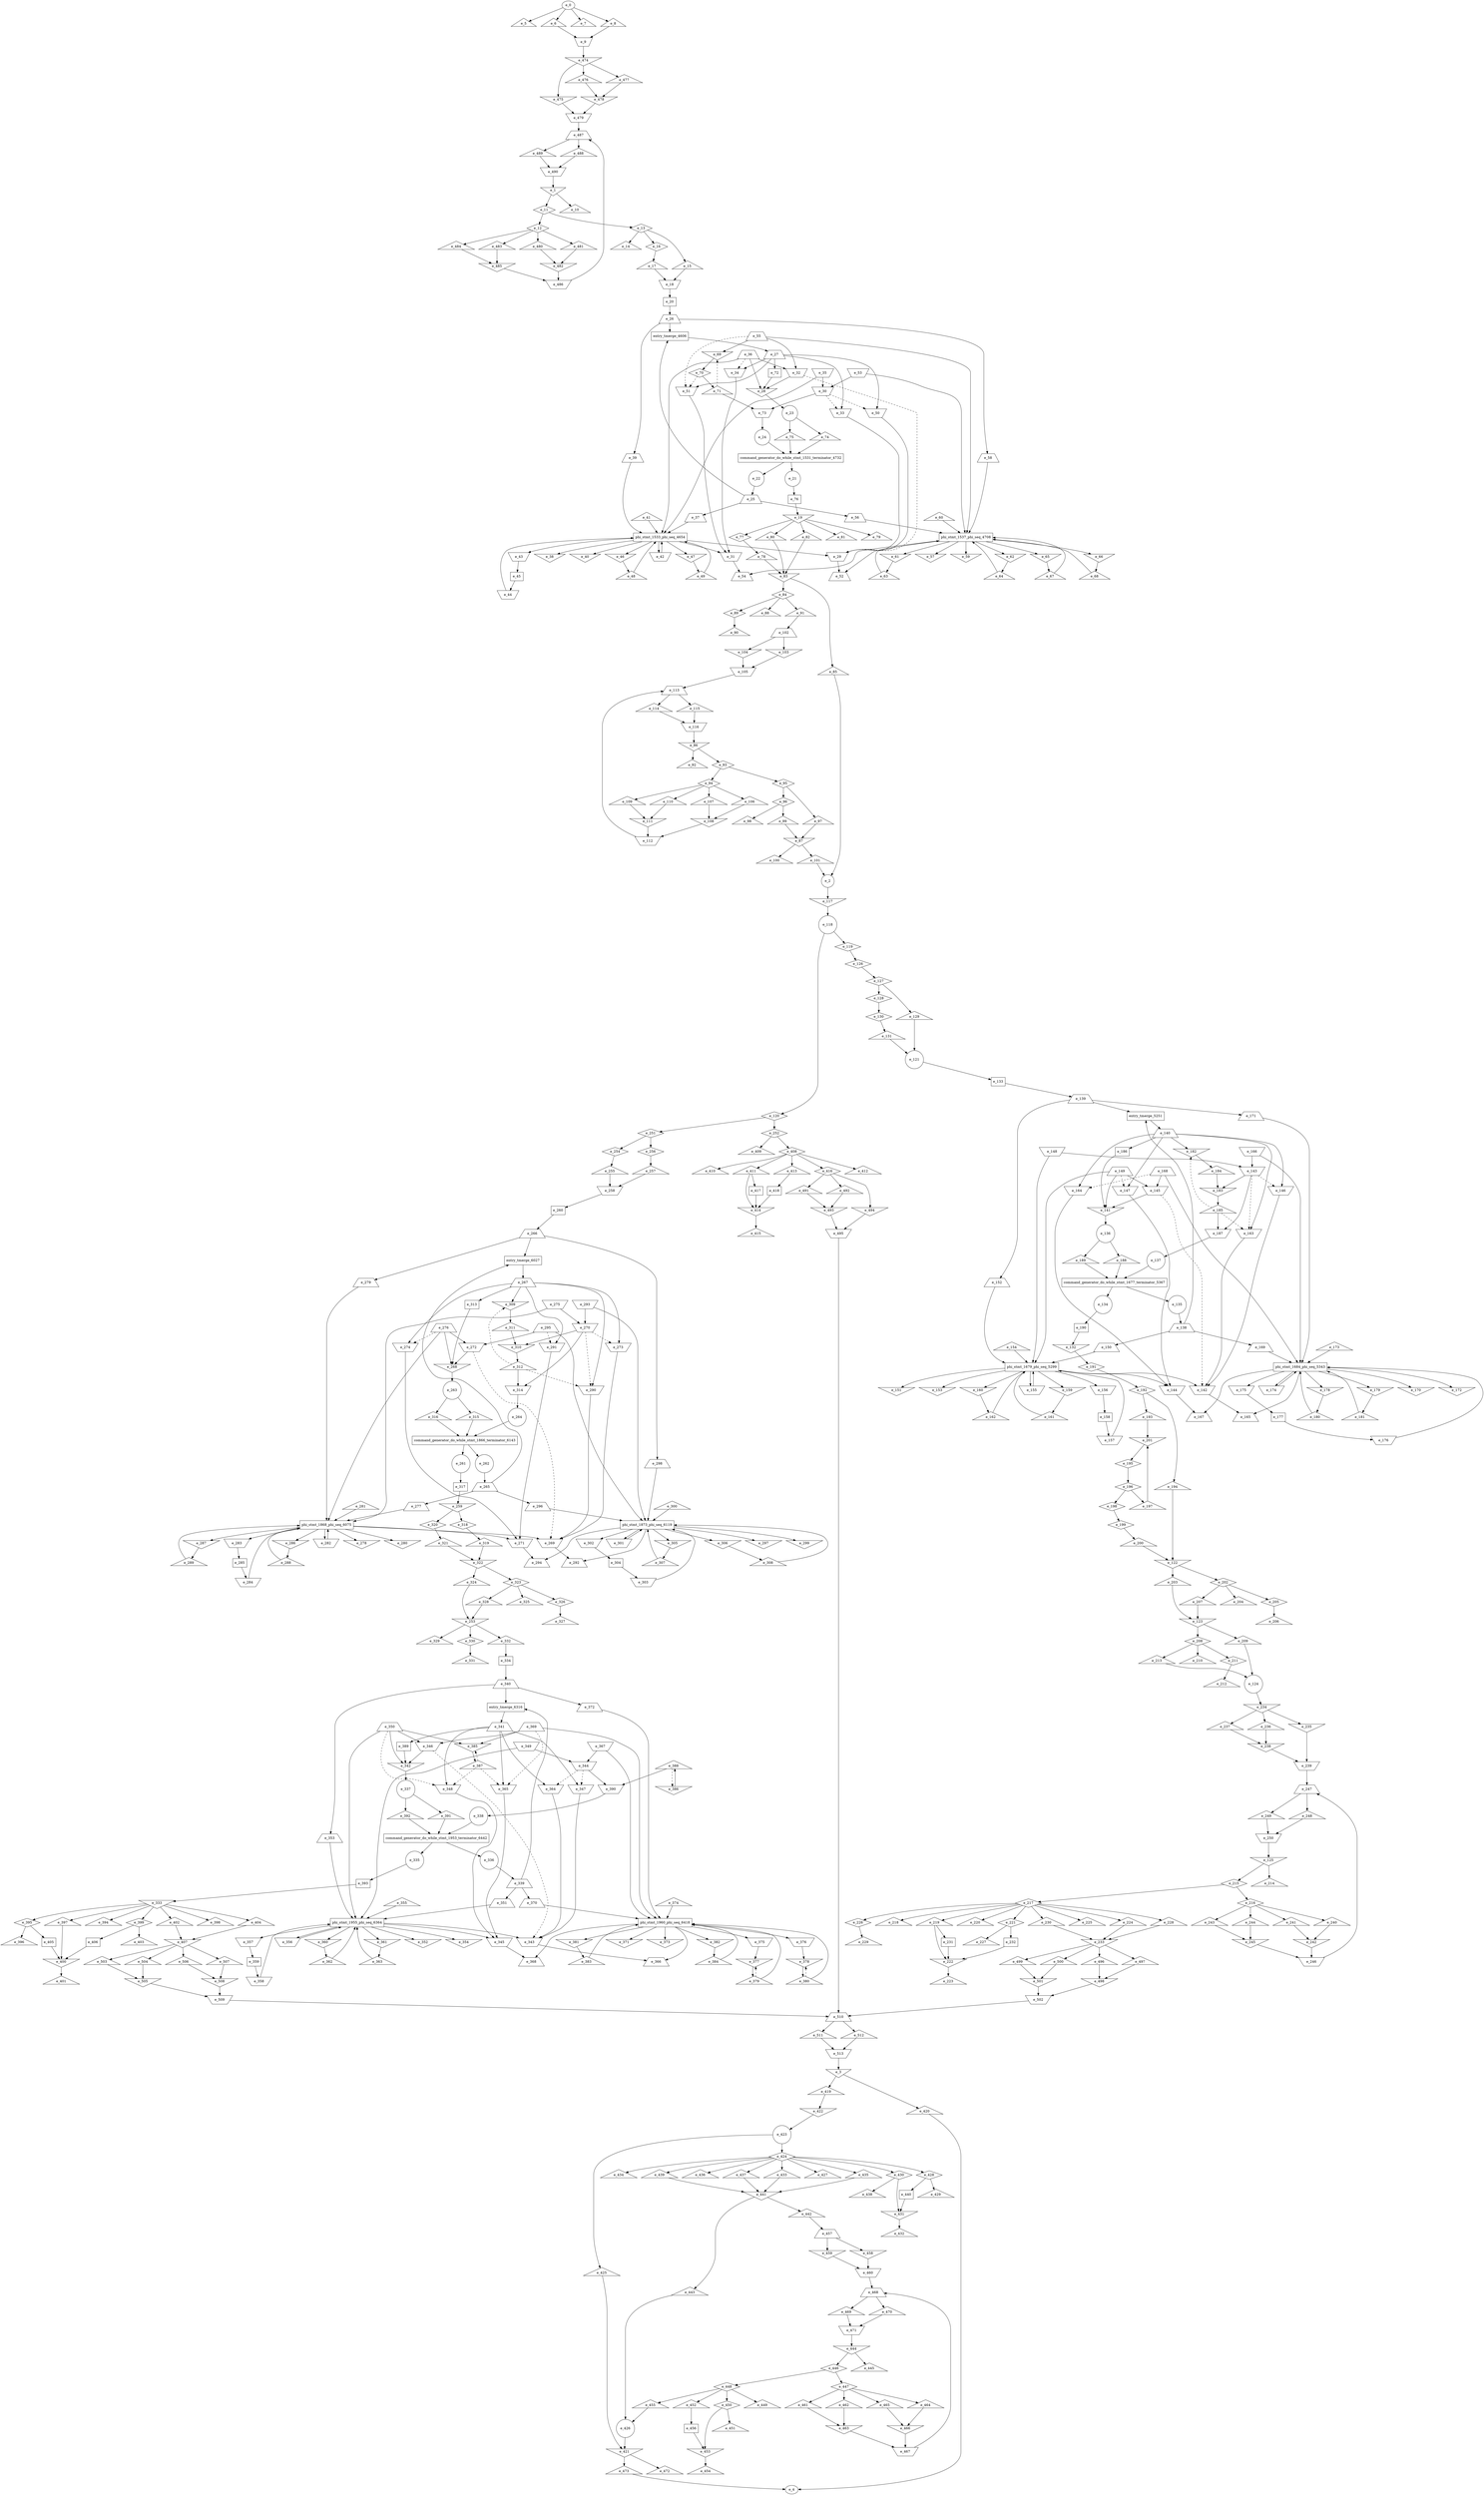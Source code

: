 digraph control_path {
  e_0: entry_node : n ;
  e_1 [shape = invtriangle];
  e_2 [shape = circle];
  e_3 [shape = invtriangle];
  e_4: exit_node : s ;
  e_5 [shape = triangle];
  e_6 [shape = triangle];
  e_7 [shape = triangle];
  e_8 [shape = triangle];
  e_9 [shape = invtrapezium];
  e_10 [shape = triangle];
  e_11 [shape = diamond];
  e_12 [shape = diamond];
  e_13 [shape = diamond];
  e_14 [shape = triangle];
  e_15 [shape = triangle];
  e_16 [shape = diamond];
  e_17 [shape = triangle];
  e_18 [shape = invtrapezium];
  e_19 [shape = invtriangle];
  e_20 [shape = dot];
  e_21 [shape = circle];
  e_22 [shape = circle];
  e_23 [shape = circle];
  e_24 [shape = circle];
  e_25 [shape = trapezium];
  e_26 [shape = trapezium];
  e_27 [shape = trapezium];
  e_28 [shape = invtriangle];
  e_29 [shape = invtrapezium];
  e_30 [shape = invtrapezium];
  e_31 [shape = invtrapezium];
  e_32 [shape = invtrapezium];
  e_33 [shape = invtrapezium];
  e_34 [shape = invtrapezium];
  e_35 [shape = invtrapezium];
  e_36 [shape = trapezium];
  e_37 [shape = trapezium];
  e_38 [shape = invtriangle];
  e_39 [shape = trapezium];
  e_40 [shape = invtriangle];
  e_41 [shape = triangle];
  e_42 [shape = invtrapezium];
  e_43 [shape = invtrapezium];
  e_44 [shape = invtrapezium];
  e_45 [shape = dot];
  e_46 [shape = invtriangle];
  e_47 [shape = invtriangle];
  e_48 [shape = triangle];
  e_49 [shape = triangle];
  e_50 [shape = invtrapezium];
  e_51 [shape = invtrapezium];
  e_52 [shape = trapezium];
  e_53 [shape = invtrapezium];
  e_54 [shape = trapezium];
  e_55 [shape = trapezium];
  e_56 [shape = trapezium];
  e_57 [shape = invtriangle];
  e_58 [shape = trapezium];
  e_59 [shape = invtriangle];
  e_60 [shape = triangle];
  e_61 [shape = invtriangle];
  e_62 [shape = invtriangle];
  e_63 [shape = triangle];
  e_64 [shape = triangle];
  e_65 [shape = invtriangle];
  e_66 [shape = invtriangle];
  e_67 [shape = triangle];
  e_68 [shape = triangle];
  e_69 [shape = invtriangle];
  e_70 [shape = diamond];
  e_71 [shape = triangle];
  e_72 [shape = dot];
  e_73 [shape = invtrapezium];
  e_74 [shape = triangle];
  e_75 [shape = triangle];
  e_76 [shape = dot];
  e_77 [shape = diamond];
  e_78 [shape = triangle];
  e_79 [shape = triangle];
  e_80 [shape = triangle];
  e_81 [shape = triangle];
  e_82 [shape = triangle];
  e_83 [shape = invtriangle];
  e_84 [shape = diamond];
  e_85 [shape = triangle];
  e_86 [shape = invtriangle];
  e_87 [shape = invtriangle];
  e_88 [shape = triangle];
  e_89 [shape = diamond];
  e_90 [shape = triangle];
  e_91 [shape = triangle];
  e_92 [shape = triangle];
  e_93 [shape = diamond];
  e_94 [shape = diamond];
  e_95 [shape = diamond];
  e_96 [shape = diamond];
  e_97 [shape = triangle];
  e_98 [shape = triangle];
  e_99 [shape = triangle];
  e_100 [shape = triangle];
  e_101 [shape = triangle];
  e_102 [shape = trapezium];
  e_103 [shape = invtriangle];
  e_104 [shape = invtriangle];
  e_105 [shape = invtrapezium];
  e_106 [shape = triangle];
  e_107 [shape = triangle];
  e_108 [shape = invtriangle];
  e_109 [shape = triangle];
  e_110 [shape = triangle];
  e_111 [shape = invtriangle];
  e_112 [shape = invtrapezium];
  e_113 [shape = trapezium];
  e_114 [shape = triangle];
  e_115 [shape = triangle];
  e_116 [shape = invtrapezium];
  e_117 [shape = invtriangle];
  e_118 [shape = circle];
  e_119 [shape = diamond];
  e_120 [shape = diamond];
  e_121 [shape = circle];
  e_122 [shape = invtriangle];
  e_123 [shape = invtriangle];
  e_124 [shape = circle];
  e_125 [shape = invtriangle];
  e_126 [shape = diamond];
  e_127 [shape = diamond];
  e_128 [shape = diamond];
  e_129 [shape = triangle];
  e_130 [shape = diamond];
  e_131 [shape = triangle];
  e_132 [shape = invtriangle];
  e_133 [shape = dot];
  e_134 [shape = circle];
  e_135 [shape = circle];
  e_136 [shape = circle];
  e_137 [shape = circle];
  e_138 [shape = trapezium];
  e_139 [shape = trapezium];
  e_140 [shape = trapezium];
  e_141 [shape = invtriangle];
  e_142 [shape = invtrapezium];
  e_143 [shape = invtrapezium];
  e_144 [shape = invtrapezium];
  e_145 [shape = invtrapezium];
  e_146 [shape = invtrapezium];
  e_147 [shape = invtrapezium];
  e_148 [shape = invtrapezium];
  e_149 [shape = trapezium];
  e_150 [shape = trapezium];
  e_151 [shape = invtriangle];
  e_152 [shape = trapezium];
  e_153 [shape = invtriangle];
  e_154 [shape = triangle];
  e_155 [shape = invtrapezium];
  e_156 [shape = invtrapezium];
  e_157 [shape = invtrapezium];
  e_158 [shape = dot];
  e_159 [shape = invtriangle];
  e_160 [shape = invtriangle];
  e_161 [shape = triangle];
  e_162 [shape = triangle];
  e_163 [shape = invtrapezium];
  e_164 [shape = invtrapezium];
  e_165 [shape = trapezium];
  e_166 [shape = invtrapezium];
  e_167 [shape = trapezium];
  e_168 [shape = trapezium];
  e_169 [shape = trapezium];
  e_170 [shape = invtriangle];
  e_171 [shape = trapezium];
  e_172 [shape = invtriangle];
  e_173 [shape = triangle];
  e_174 [shape = invtrapezium];
  e_175 [shape = invtrapezium];
  e_176 [shape = invtrapezium];
  e_177 [shape = dot];
  e_178 [shape = invtriangle];
  e_179 [shape = invtriangle];
  e_180 [shape = triangle];
  e_181 [shape = triangle];
  e_182 [shape = invtriangle];
  e_183 [shape = invtriangle];
  e_184 [shape = triangle];
  e_185 [shape = triangle];
  e_186 [shape = dot];
  e_187 [shape = invtrapezium];
  e_188 [shape = triangle];
  e_189 [shape = triangle];
  e_190 [shape = dot];
  e_191 [shape = diamond];
  e_192 [shape = diamond];
  e_193 [shape = triangle];
  e_194 [shape = triangle];
  e_195 [shape = diamond];
  e_196 [shape = diamond];
  e_197 [shape = triangle];
  e_198 [shape = diamond];
  e_199 [shape = diamond];
  e_200 [shape = triangle];
  e_201 [shape = invtriangle];
  e_202 [shape = diamond];
  e_203 [shape = triangle];
  e_204 [shape = triangle];
  e_205 [shape = diamond];
  e_206 [shape = triangle];
  e_207 [shape = triangle];
  e_208 [shape = diamond];
  e_209 [shape = triangle];
  e_210 [shape = triangle];
  e_211 [shape = diamond];
  e_212 [shape = triangle];
  e_213 [shape = triangle];
  e_214 [shape = triangle];
  e_215 [shape = diamond];
  e_216 [shape = diamond];
  e_217 [shape = diamond];
  e_218 [shape = triangle];
  e_219 [shape = triangle];
  e_220 [shape = triangle];
  e_221 [shape = diamond];
  e_222 [shape = invtriangle];
  e_223 [shape = triangle];
  e_224 [shape = triangle];
  e_225 [shape = triangle];
  e_226 [shape = diamond];
  e_227 [shape = triangle];
  e_228 [shape = triangle];
  e_229 [shape = triangle];
  e_230 [shape = triangle];
  e_231 [shape = dot];
  e_232 [shape = dot];
  e_233 [shape = invtriangle];
  e_234 [shape = invtriangle];
  e_235 [shape = invtriangle];
  e_236 [shape = triangle];
  e_237 [shape = triangle];
  e_238 [shape = invtriangle];
  e_239 [shape = invtrapezium];
  e_240 [shape = triangle];
  e_241 [shape = triangle];
  e_242 [shape = invtriangle];
  e_243 [shape = triangle];
  e_244 [shape = triangle];
  e_245 [shape = invtriangle];
  e_246 [shape = invtrapezium];
  e_247 [shape = trapezium];
  e_248 [shape = triangle];
  e_249 [shape = triangle];
  e_250 [shape = invtrapezium];
  e_251 [shape = diamond];
  e_252 [shape = diamond];
  e_253 [shape = invtriangle];
  e_254 [shape = diamond];
  e_255 [shape = triangle];
  e_256 [shape = diamond];
  e_257 [shape = triangle];
  e_258 [shape = invtrapezium];
  e_259 [shape = invtriangle];
  e_260 [shape = dot];
  e_261 [shape = circle];
  e_262 [shape = circle];
  e_263 [shape = circle];
  e_264 [shape = circle];
  e_265 [shape = trapezium];
  e_266 [shape = trapezium];
  e_267 [shape = trapezium];
  e_268 [shape = invtriangle];
  e_269 [shape = invtrapezium];
  e_270 [shape = invtrapezium];
  e_271 [shape = invtrapezium];
  e_272 [shape = invtrapezium];
  e_273 [shape = invtrapezium];
  e_274 [shape = invtrapezium];
  e_275 [shape = invtrapezium];
  e_276 [shape = trapezium];
  e_277 [shape = trapezium];
  e_278 [shape = invtriangle];
  e_279 [shape = trapezium];
  e_280 [shape = invtriangle];
  e_281 [shape = triangle];
  e_282 [shape = invtrapezium];
  e_283 [shape = invtrapezium];
  e_284 [shape = invtrapezium];
  e_285 [shape = dot];
  e_286 [shape = invtriangle];
  e_287 [shape = invtriangle];
  e_288 [shape = triangle];
  e_289 [shape = triangle];
  e_290 [shape = invtrapezium];
  e_291 [shape = invtrapezium];
  e_292 [shape = trapezium];
  e_293 [shape = invtrapezium];
  e_294 [shape = trapezium];
  e_295 [shape = trapezium];
  e_296 [shape = trapezium];
  e_297 [shape = invtriangle];
  e_298 [shape = trapezium];
  e_299 [shape = invtriangle];
  e_300 [shape = triangle];
  e_301 [shape = invtrapezium];
  e_302 [shape = invtrapezium];
  e_303 [shape = invtrapezium];
  e_304 [shape = dot];
  e_305 [shape = invtriangle];
  e_306 [shape = invtriangle];
  e_307 [shape = triangle];
  e_308 [shape = triangle];
  e_309 [shape = invtriangle];
  e_310 [shape = invtriangle];
  e_311 [shape = triangle];
  e_312 [shape = triangle];
  e_313 [shape = dot];
  e_314 [shape = invtrapezium];
  e_315 [shape = triangle];
  e_316 [shape = triangle];
  e_317 [shape = dot];
  e_318 [shape = diamond];
  e_319 [shape = triangle];
  e_320 [shape = diamond];
  e_321 [shape = triangle];
  e_322 [shape = invtriangle];
  e_323 [shape = diamond];
  e_324 [shape = triangle];
  e_325 [shape = triangle];
  e_326 [shape = diamond];
  e_327 [shape = triangle];
  e_328 [shape = triangle];
  e_329 [shape = triangle];
  e_330 [shape = diamond];
  e_331 [shape = triangle];
  e_332 [shape = triangle];
  e_333 [shape = invtriangle];
  e_334 [shape = dot];
  e_335 [shape = circle];
  e_336 [shape = circle];
  e_337 [shape = circle];
  e_338 [shape = circle];
  e_339 [shape = trapezium];
  e_340 [shape = trapezium];
  e_341 [shape = trapezium];
  e_342 [shape = invtriangle];
  e_343 [shape = invtrapezium];
  e_344 [shape = invtrapezium];
  e_345 [shape = invtrapezium];
  e_346 [shape = invtrapezium];
  e_347 [shape = invtrapezium];
  e_348 [shape = invtrapezium];
  e_349 [shape = invtrapezium];
  e_350 [shape = trapezium];
  e_351 [shape = trapezium];
  e_352 [shape = invtriangle];
  e_353 [shape = trapezium];
  e_354 [shape = invtriangle];
  e_355 [shape = triangle];
  e_356 [shape = invtrapezium];
  e_357 [shape = invtrapezium];
  e_358 [shape = invtrapezium];
  e_359 [shape = dot];
  e_360 [shape = invtriangle];
  e_361 [shape = invtriangle];
  e_362 [shape = triangle];
  e_363 [shape = triangle];
  e_364 [shape = invtrapezium];
  e_365 [shape = invtrapezium];
  e_366 [shape = trapezium];
  e_367 [shape = invtrapezium];
  e_368 [shape = trapezium];
  e_369 [shape = trapezium];
  e_370 [shape = trapezium];
  e_371 [shape = invtriangle];
  e_372 [shape = trapezium];
  e_373 [shape = invtriangle];
  e_374 [shape = triangle];
  e_375 [shape = invtrapezium];
  e_376 [shape = invtrapezium];
  e_377 [shape = invtriangle];
  e_378 [shape = invtriangle];
  e_379 [shape = triangle];
  e_380 [shape = triangle];
  e_381 [shape = invtriangle];
  e_382 [shape = invtriangle];
  e_383 [shape = triangle];
  e_384 [shape = triangle];
  e_385 [shape = invtriangle];
  e_386 [shape = invtriangle];
  e_387 [shape = triangle];
  e_388 [shape = triangle];
  e_389 [shape = dot];
  e_390 [shape = invtrapezium];
  e_391 [shape = triangle];
  e_392 [shape = triangle];
  e_393 [shape = dot];
  e_394 [shape = triangle];
  e_395 [shape = diamond];
  e_396 [shape = triangle];
  e_397 [shape = triangle];
  e_398 [shape = triangle];
  e_399 [shape = diamond];
  e_400 [shape = invtriangle];
  e_401 [shape = triangle];
  e_402 [shape = triangle];
  e_403 [shape = triangle];
  e_404 [shape = triangle];
  e_405 [shape = dot];
  e_406 [shape = dot];
  e_407 [shape = invtriangle];
  e_408 [shape = diamond];
  e_409 [shape = triangle];
  e_410 [shape = triangle];
  e_411 [shape = triangle];
  e_412 [shape = triangle];
  e_413 [shape = triangle];
  e_414 [shape = invtriangle];
  e_415 [shape = triangle];
  e_416 [shape = diamond];
  e_417 [shape = dot];
  e_418 [shape = dot];
  e_419 [shape = triangle];
  e_420 [shape = triangle];
  e_421 [shape = invtriangle];
  e_422 [shape = invtriangle];
  e_423 [shape = circle];
  e_424 [shape = diamond];
  e_425 [shape = triangle];
  e_426 [shape = circle];
  e_427 [shape = triangle];
  e_428 [shape = diamond];
  e_429 [shape = triangle];
  e_430 [shape = diamond];
  e_431 [shape = invtriangle];
  e_432 [shape = triangle];
  e_433 [shape = triangle];
  e_434 [shape = triangle];
  e_435 [shape = triangle];
  e_436 [shape = triangle];
  e_437 [shape = triangle];
  e_438 [shape = triangle];
  e_439 [shape = triangle];
  e_440 [shape = dot];
  e_441 [shape = invtriangle];
  e_442 [shape = triangle];
  e_443 [shape = triangle];
  e_444 [shape = invtriangle];
  e_445 [shape = triangle];
  e_446 [shape = diamond];
  e_447 [shape = diamond];
  e_448 [shape = diamond];
  e_449 [shape = triangle];
  e_450 [shape = diamond];
  e_451 [shape = triangle];
  e_452 [shape = triangle];
  e_453 [shape = invtriangle];
  e_454 [shape = triangle];
  e_455 [shape = triangle];
  e_456 [shape = dot];
  e_457 [shape = trapezium];
  e_458 [shape = invtriangle];
  e_459 [shape = invtriangle];
  e_460 [shape = invtrapezium];
  e_461 [shape = triangle];
  e_462 [shape = triangle];
  e_463 [shape = invtriangle];
  e_464 [shape = triangle];
  e_465 [shape = triangle];
  e_466 [shape = invtriangle];
  e_467 [shape = invtrapezium];
  e_468 [shape = trapezium];
  e_469 [shape = triangle];
  e_470 [shape = triangle];
  e_471 [shape = invtrapezium];
  e_472 [shape = triangle];
  e_473 [shape = triangle];
  e_474 [shape = invtriangle];
  e_475 [shape = invtriangle];
  e_476 [shape = triangle];
  e_477 [shape = triangle];
  e_478 [shape = invtriangle];
  e_479 [shape = invtrapezium];
  e_480 [shape = triangle];
  e_481 [shape = triangle];
  e_482 [shape = invtriangle];
  e_483 [shape = triangle];
  e_484 [shape = triangle];
  e_485 [shape = invtriangle];
  e_486 [shape = invtrapezium];
  e_487 [shape = trapezium];
  e_488 [shape = triangle];
  e_489 [shape = triangle];
  e_490 [shape = invtrapezium];
  e_491 [shape = triangle];
  e_492 [shape = triangle];
  e_493 [shape = invtriangle];
  e_494 [shape = invtriangle];
  e_495 [shape = invtrapezium];
  e_496 [shape = triangle];
  e_497 [shape = triangle];
  e_498 [shape = invtriangle];
  e_499 [shape = triangle];
  e_500 [shape = triangle];
  e_501 [shape = invtriangle];
  e_502 [shape = invtrapezium];
  e_503 [shape = triangle];
  e_504 [shape = triangle];
  e_505 [shape = invtriangle];
  e_506 [shape = triangle];
  e_507 [shape = triangle];
  e_508 [shape = invtriangle];
  e_509 [shape = invtrapezium];
  e_510 [shape = trapezium];
  e_511 [shape = triangle];
  e_512 [shape = triangle];
  e_513 [shape = invtrapezium];
  e_490 -> e_1;
  e_85 -> e_2;
  e_101 -> e_2;
  e_513 -> e_3;
  e_420 -> e_4;
  e_473 -> e_4;
  e_0 -> e_5;
  e_0 -> e_6;
  e_0 -> e_7;
  e_0 -> e_8;
  e_6 -> e_9;
  e_8 -> e_9;
  e_1 -> e_10;
  e_1 -> e_11;
  e_11 -> e_12;
  e_11 -> e_13;
  e_13 -> e_14;
  e_13 -> e_15;
  e_13 -> e_16;
  e_16 -> e_17;
  e_15 -> e_18;
  e_17 -> e_18;
  e_76 -> e_19;
  e_18 -> e_20;
  e_28 -> e_23;
  e_73 -> e_24;
  e_22 -> e_25;
  e_20 -> e_26;
  e_32 -> e_28;
  e_36 -> e_28;
  e_72 -> e_28;
  e_33 -> e_29;
  e_50 -> e_29;
  e_32 -> e_29[style = dashed];
  e_35 -> e_30;
  e_53 -> e_30;
  e_34 -> e_31;
  e_51 -> e_31;
  e_36 -> e_32;
  e_55 -> e_32;
  e_27 -> e_33;
  e_30 -> e_33[style = dashed];
  e_27 -> e_34;
  e_36 -> e_34[style = dashed];
  e_25 -> e_37;
  e_26 -> e_39;
  e_45 -> e_44;
  e_43 -> e_45;
  e_46 -> e_48;
  e_47 -> e_49;
  e_27 -> e_50;
  e_30 -> e_50[style = dashed];
  e_27 -> e_51;
  e_55 -> e_51[style = dashed];
  e_70 -> e_51[style = dashed];
  e_29 -> e_52;
  e_31 -> e_54;
  e_25 -> e_56;
  e_26 -> e_58;
  e_61 -> e_63;
  e_62 -> e_64;
  e_65 -> e_67;
  e_66 -> e_68;
  e_55 -> e_69;
  e_71 -> e_69[style = dashed];
  e_69 -> e_70;
  e_70 -> e_71;
  e_27 -> e_72;
  e_30 -> e_73;
  e_71 -> e_73;
  e_23 -> e_74;
  e_23 -> e_75;
  e_21 -> e_76;
  e_19 -> e_77;
  e_77 -> e_78;
  e_19 -> e_79;
  e_19 -> e_80;
  e_19 -> e_81;
  e_19 -> e_82;
  e_78 -> e_83;
  e_80 -> e_83;
  e_82 -> e_83;
  e_83 -> e_84;
  e_83 -> e_85;
  e_116 -> e_86;
  e_97 -> e_87;
  e_99 -> e_87;
  e_84 -> e_88;
  e_84 -> e_89;
  e_89 -> e_90;
  e_84 -> e_91;
  e_86 -> e_92;
  e_86 -> e_93;
  e_93 -> e_94;
  e_93 -> e_95;
  e_95 -> e_96;
  e_95 -> e_97;
  e_96 -> e_98;
  e_96 -> e_99;
  e_87 -> e_100;
  e_87 -> e_101;
  e_91 -> e_102;
  e_102 -> e_103;
  e_102 -> e_104;
  e_103 -> e_105;
  e_104 -> e_105;
  e_94 -> e_106;
  e_94 -> e_107;
  e_106 -> e_108;
  e_107 -> e_108;
  e_94 -> e_109;
  e_94 -> e_110;
  e_109 -> e_111;
  e_110 -> e_111;
  e_108 -> e_112;
  e_111 -> e_112;
  e_105 -> e_113;
  e_112 -> e_113;
  e_113 -> e_114;
  e_113 -> e_115;
  e_114 -> e_116;
  e_115 -> e_116;
  e_2 -> e_117;
  e_117 -> e_118;
  e_118 -> e_119;
  e_118 -> e_120;
  e_129 -> e_121;
  e_131 -> e_121;
  e_194 -> e_122;
  e_200 -> e_122;
  e_203 -> e_123;
  e_207 -> e_123;
  e_209 -> e_124;
  e_213 -> e_124;
  e_250 -> e_125;
  e_119 -> e_126;
  e_126 -> e_127;
  e_127 -> e_128;
  e_127 -> e_129;
  e_128 -> e_130;
  e_130 -> e_131;
  e_190 -> e_132;
  e_121 -> e_133;
  e_141 -> e_136;
  e_187 -> e_137;
  e_135 -> e_138;
  e_133 -> e_139;
  e_145 -> e_141;
  e_149 -> e_141;
  e_186 -> e_141;
  e_146 -> e_142;
  e_163 -> e_142;
  e_145 -> e_142[style = dashed];
  e_148 -> e_143;
  e_166 -> e_143;
  e_147 -> e_144;
  e_164 -> e_144;
  e_149 -> e_145;
  e_168 -> e_145;
  e_140 -> e_146;
  e_143 -> e_146[style = dashed];
  e_140 -> e_147;
  e_149 -> e_147[style = dashed];
  e_138 -> e_150;
  e_139 -> e_152;
  e_158 -> e_157;
  e_156 -> e_158;
  e_159 -> e_161;
  e_160 -> e_162;
  e_140 -> e_163;
  e_143 -> e_163[style = dashed];
  e_185 -> e_163[style = dashed];
  e_140 -> e_164;
  e_168 -> e_164[style = dashed];
  e_142 -> e_165;
  e_144 -> e_167;
  e_138 -> e_169;
  e_139 -> e_171;
  e_177 -> e_176;
  e_175 -> e_177;
  e_178 -> e_180;
  e_179 -> e_181;
  e_140 -> e_182;
  e_185 -> e_182[style = dashed];
  e_143 -> e_183;
  e_184 -> e_183;
  e_182 -> e_184;
  e_183 -> e_185;
  e_140 -> e_186;
  e_143 -> e_187;
  e_185 -> e_187;
  e_136 -> e_188;
  e_136 -> e_189;
  e_134 -> e_190;
  e_132 -> e_191;
  e_191 -> e_192;
  e_192 -> e_193;
  e_192 -> e_194;
  e_201 -> e_195;
  e_195 -> e_196;
  e_196 -> e_197;
  e_196 -> e_198;
  e_198 -> e_199;
  e_199 -> e_200;
  e_193 -> e_201;
  e_197 -> e_201;
  e_122 -> e_202;
  e_122 -> e_203;
  e_202 -> e_204;
  e_202 -> e_205;
  e_205 -> e_206;
  e_202 -> e_207;
  e_123 -> e_208;
  e_123 -> e_209;
  e_208 -> e_210;
  e_208 -> e_211;
  e_211 -> e_212;
  e_208 -> e_213;
  e_125 -> e_214;
  e_125 -> e_215;
  e_215 -> e_216;
  e_215 -> e_217;
  e_217 -> e_218;
  e_217 -> e_219;
  e_217 -> e_220;
  e_217 -> e_221;
  e_219 -> e_222;
  e_231 -> e_222;
  e_232 -> e_222;
  e_222 -> e_223;
  e_217 -> e_224;
  e_217 -> e_225;
  e_217 -> e_226;
  e_221 -> e_227;
  e_217 -> e_228;
  e_226 -> e_229;
  e_217 -> e_230;
  e_219 -> e_231;
  e_221 -> e_232;
  e_224 -> e_233;
  e_228 -> e_233;
  e_230 -> e_233;
  e_124 -> e_234;
  e_234 -> e_235;
  e_234 -> e_236;
  e_234 -> e_237;
  e_236 -> e_238;
  e_237 -> e_238;
  e_235 -> e_239;
  e_238 -> e_239;
  e_216 -> e_240;
  e_216 -> e_241;
  e_240 -> e_242;
  e_241 -> e_242;
  e_216 -> e_243;
  e_216 -> e_244;
  e_243 -> e_245;
  e_244 -> e_245;
  e_242 -> e_246;
  e_245 -> e_246;
  e_239 -> e_247;
  e_246 -> e_247;
  e_247 -> e_248;
  e_247 -> e_249;
  e_248 -> e_250;
  e_249 -> e_250;
  e_120 -> e_251;
  e_120 -> e_252;
  e_324 -> e_253;
  e_328 -> e_253;
  e_251 -> e_254;
  e_254 -> e_255;
  e_251 -> e_256;
  e_256 -> e_257;
  e_255 -> e_258;
  e_257 -> e_258;
  e_317 -> e_259;
  e_258 -> e_260;
  e_268 -> e_263;
  e_314 -> e_264;
  e_262 -> e_265;
  e_260 -> e_266;
  e_272 -> e_268;
  e_276 -> e_268;
  e_313 -> e_268;
  e_273 -> e_269;
  e_290 -> e_269;
  e_272 -> e_269[style = dashed];
  e_275 -> e_270;
  e_293 -> e_270;
  e_274 -> e_271;
  e_291 -> e_271;
  e_276 -> e_272;
  e_295 -> e_272;
  e_267 -> e_273;
  e_270 -> e_273[style = dashed];
  e_267 -> e_274;
  e_276 -> e_274[style = dashed];
  e_265 -> e_277;
  e_266 -> e_279;
  e_285 -> e_284;
  e_283 -> e_285;
  e_286 -> e_288;
  e_287 -> e_289;
  e_267 -> e_290;
  e_270 -> e_290[style = dashed];
  e_312 -> e_290[style = dashed];
  e_267 -> e_291;
  e_295 -> e_291[style = dashed];
  e_269 -> e_292;
  e_271 -> e_294;
  e_265 -> e_296;
  e_266 -> e_298;
  e_304 -> e_303;
  e_302 -> e_304;
  e_305 -> e_307;
  e_306 -> e_308;
  e_267 -> e_309;
  e_312 -> e_309[style = dashed];
  e_270 -> e_310;
  e_311 -> e_310;
  e_309 -> e_311;
  e_310 -> e_312;
  e_267 -> e_313;
  e_270 -> e_314;
  e_312 -> e_314;
  e_263 -> e_315;
  e_263 -> e_316;
  e_261 -> e_317;
  e_259 -> e_318;
  e_318 -> e_319;
  e_259 -> e_320;
  e_320 -> e_321;
  e_319 -> e_322;
  e_321 -> e_322;
  e_322 -> e_323;
  e_322 -> e_324;
  e_323 -> e_325;
  e_323 -> e_326;
  e_326 -> e_327;
  e_323 -> e_328;
  e_253 -> e_329;
  e_253 -> e_330;
  e_330 -> e_331;
  e_253 -> e_332;
  e_393 -> e_333;
  e_332 -> e_334;
  e_342 -> e_337;
  e_390 -> e_338;
  e_336 -> e_339;
  e_334 -> e_340;
  e_346 -> e_342;
  e_350 -> e_342;
  e_389 -> e_342;
  e_347 -> e_343;
  e_364 -> e_343;
  e_346 -> e_343[style = dashed];
  e_349 -> e_344;
  e_367 -> e_344;
  e_348 -> e_345;
  e_365 -> e_345;
  e_350 -> e_346;
  e_369 -> e_346;
  e_341 -> e_347;
  e_344 -> e_347[style = dashed];
  e_341 -> e_348;
  e_350 -> e_348[style = dashed];
  e_387 -> e_348[style = dashed];
  e_339 -> e_351;
  e_340 -> e_353;
  e_359 -> e_358;
  e_357 -> e_359;
  e_360 -> e_362;
  e_361 -> e_363;
  e_341 -> e_364;
  e_344 -> e_364[style = dashed];
  e_341 -> e_365;
  e_369 -> e_365[style = dashed];
  e_387 -> e_365[style = dashed];
  e_343 -> e_366;
  e_345 -> e_368;
  e_339 -> e_370;
  e_340 -> e_372;
  e_375 -> e_377;
  e_379 -> e_377[style = dashed];
  e_376 -> e_378;
  e_380 -> e_378[style = dashed];
  e_377 -> e_379;
  e_378 -> e_380;
  e_381 -> e_383;
  e_382 -> e_384;
  e_350 -> e_385;
  e_369 -> e_385;
  e_387 -> e_385[style = dashed];
  e_388 -> e_386[style = dashed];
  e_385 -> e_387;
  e_386 -> e_388;
  e_341 -> e_389;
  e_344 -> e_390;
  e_388 -> e_390;
  e_337 -> e_391;
  e_337 -> e_392;
  e_335 -> e_393;
  e_333 -> e_394;
  e_333 -> e_395;
  e_395 -> e_396;
  e_333 -> e_397;
  e_333 -> e_398;
  e_333 -> e_399;
  e_397 -> e_400;
  e_405 -> e_400;
  e_406 -> e_400;
  e_400 -> e_401;
  e_333 -> e_402;
  e_399 -> e_403;
  e_333 -> e_404;
  e_395 -> e_405;
  e_399 -> e_406;
  e_402 -> e_407;
  e_404 -> e_407;
  e_252 -> e_408;
  e_252 -> e_409;
  e_408 -> e_410;
  e_408 -> e_411;
  e_408 -> e_412;
  e_408 -> e_413;
  e_411 -> e_414;
  e_417 -> e_414;
  e_418 -> e_414;
  e_414 -> e_415;
  e_408 -> e_416;
  e_411 -> e_417;
  e_413 -> e_418;
  e_3 -> e_419;
  e_3 -> e_420;
  e_425 -> e_421;
  e_426 -> e_421;
  e_419 -> e_422;
  e_422 -> e_423;
  e_423 -> e_424;
  e_423 -> e_425;
  e_443 -> e_426;
  e_455 -> e_426;
  e_424 -> e_427;
  e_424 -> e_428;
  e_428 -> e_429;
  e_424 -> e_430;
  e_430 -> e_431;
  e_440 -> e_431;
  e_431 -> e_432;
  e_424 -> e_433;
  e_424 -> e_434;
  e_424 -> e_435;
  e_424 -> e_436;
  e_424 -> e_437;
  e_430 -> e_438;
  e_424 -> e_439;
  e_428 -> e_440;
  e_433 -> e_441;
  e_435 -> e_441;
  e_437 -> e_441;
  e_439 -> e_441;
  e_441 -> e_442;
  e_441 -> e_443;
  e_471 -> e_444;
  e_444 -> e_445;
  e_444 -> e_446;
  e_446 -> e_447;
  e_446 -> e_448;
  e_448 -> e_449;
  e_448 -> e_450;
  e_450 -> e_451;
  e_448 -> e_452;
  e_450 -> e_453;
  e_456 -> e_453;
  e_453 -> e_454;
  e_448 -> e_455;
  e_452 -> e_456;
  e_442 -> e_457;
  e_457 -> e_458;
  e_457 -> e_459;
  e_458 -> e_460;
  e_459 -> e_460;
  e_447 -> e_461;
  e_447 -> e_462;
  e_461 -> e_463;
  e_462 -> e_463;
  e_447 -> e_464;
  e_447 -> e_465;
  e_464 -> e_466;
  e_465 -> e_466;
  e_463 -> e_467;
  e_466 -> e_467;
  e_460 -> e_468;
  e_467 -> e_468;
  e_468 -> e_469;
  e_468 -> e_470;
  e_469 -> e_471;
  e_470 -> e_471;
  e_421 -> e_472;
  e_421 -> e_473;
  e_9 -> e_474;
  e_474 -> e_475;
  e_474 -> e_476;
  e_474 -> e_477;
  e_476 -> e_478;
  e_477 -> e_478;
  e_475 -> e_479;
  e_478 -> e_479;
  e_12 -> e_480;
  e_12 -> e_481;
  e_480 -> e_482;
  e_481 -> e_482;
  e_12 -> e_483;
  e_12 -> e_484;
  e_483 -> e_485;
  e_484 -> e_485;
  e_482 -> e_486;
  e_485 -> e_486;
  e_479 -> e_487;
  e_486 -> e_487;
  e_487 -> e_488;
  e_487 -> e_489;
  e_488 -> e_490;
  e_489 -> e_490;
  e_416 -> e_491;
  e_416 -> e_492;
  e_491 -> e_493;
  e_492 -> e_493;
  e_416 -> e_494;
  e_493 -> e_495;
  e_494 -> e_495;
  e_233 -> e_496;
  e_233 -> e_497;
  e_496 -> e_498;
  e_497 -> e_498;
  e_233 -> e_499;
  e_233 -> e_500;
  e_499 -> e_501;
  e_500 -> e_501;
  e_498 -> e_502;
  e_501 -> e_502;
  e_407 -> e_503;
  e_407 -> e_504;
  e_503 -> e_505;
  e_504 -> e_505;
  e_407 -> e_506;
  e_407 -> e_507;
  e_506 -> e_508;
  e_507 -> e_508;
  e_505 -> e_509;
  e_508 -> e_509;
  e_495 -> e_510;
  e_502 -> e_510;
  e_509 -> e_510;
  e_510 -> e_511;
  e_510 -> e_512;
  e_511 -> e_513;
  e_512 -> e_513;
  command_generator_do_while_stmt_1531_terminator_4732 [shape=rectangle];
e_24 -> command_generator_do_while_stmt_1531_terminator_4732;
e_75 -> command_generator_do_while_stmt_1531_terminator_4732;
e_74 -> command_generator_do_while_stmt_1531_terminator_4732;
command_generator_do_while_stmt_1531_terminator_4732 -> e_22;
command_generator_do_while_stmt_1531_terminator_4732 -> e_21;
  phi_stmt_1533_phi_seq_4654 [shape=rectangle];
e_39 -> phi_stmt_1533_phi_seq_4654;
phi_stmt_1533_phi_seq_4654 -> e_42;
phi_stmt_1533_phi_seq_4654 -> e_43;
phi_stmt_1533_phi_seq_4654 -> e_40;
e_42 -> phi_stmt_1533_phi_seq_4654;
e_44 -> phi_stmt_1533_phi_seq_4654;
e_37 -> phi_stmt_1533_phi_seq_4654;
phi_stmt_1533_phi_seq_4654 -> e_46;
phi_stmt_1533_phi_seq_4654 -> e_47;
phi_stmt_1533_phi_seq_4654 -> e_38;
e_48 -> phi_stmt_1533_phi_seq_4654;
e_49 -> phi_stmt_1533_phi_seq_4654;
e_35 -> phi_stmt_1533_phi_seq_4654;
e_36 -> phi_stmt_1533_phi_seq_4654;
phi_stmt_1533_phi_seq_4654 -> e_29;
phi_stmt_1533_phi_seq_4654 -> e_31;
e_41 -> phi_stmt_1533_phi_seq_4654;
  phi_stmt_1537_phi_seq_4708 [shape=rectangle];
e_58 -> phi_stmt_1537_phi_seq_4708;
phi_stmt_1537_phi_seq_4708 -> e_61;
phi_stmt_1537_phi_seq_4708 -> e_62;
phi_stmt_1537_phi_seq_4708 -> e_59;
e_63 -> phi_stmt_1537_phi_seq_4708;
e_64 -> phi_stmt_1537_phi_seq_4708;
e_56 -> phi_stmt_1537_phi_seq_4708;
phi_stmt_1537_phi_seq_4708 -> e_65;
phi_stmt_1537_phi_seq_4708 -> e_66;
phi_stmt_1537_phi_seq_4708 -> e_57;
e_67 -> phi_stmt_1537_phi_seq_4708;
e_68 -> phi_stmt_1537_phi_seq_4708;
e_53 -> phi_stmt_1537_phi_seq_4708;
e_55 -> phi_stmt_1537_phi_seq_4708;
phi_stmt_1537_phi_seq_4708 -> e_52;
phi_stmt_1537_phi_seq_4708 -> e_54;
e_60 -> phi_stmt_1537_phi_seq_4708;
entry_tmerge_4606 [shape = rectangle]; 
e_25 -> entry_tmerge_4606;
e_26 -> entry_tmerge_4606;
entry_tmerge_4606 -> e_27;
  command_generator_do_while_stmt_1677_terminator_5367 [shape=rectangle];
e_137 -> command_generator_do_while_stmt_1677_terminator_5367;
e_189 -> command_generator_do_while_stmt_1677_terminator_5367;
e_188 -> command_generator_do_while_stmt_1677_terminator_5367;
command_generator_do_while_stmt_1677_terminator_5367 -> e_135;
command_generator_do_while_stmt_1677_terminator_5367 -> e_134;
  phi_stmt_1679_phi_seq_5299 [shape=rectangle];
e_152 -> phi_stmt_1679_phi_seq_5299;
phi_stmt_1679_phi_seq_5299 -> e_155;
phi_stmt_1679_phi_seq_5299 -> e_156;
phi_stmt_1679_phi_seq_5299 -> e_153;
e_155 -> phi_stmt_1679_phi_seq_5299;
e_157 -> phi_stmt_1679_phi_seq_5299;
e_150 -> phi_stmt_1679_phi_seq_5299;
phi_stmt_1679_phi_seq_5299 -> e_159;
phi_stmt_1679_phi_seq_5299 -> e_160;
phi_stmt_1679_phi_seq_5299 -> e_151;
e_161 -> phi_stmt_1679_phi_seq_5299;
e_162 -> phi_stmt_1679_phi_seq_5299;
e_148 -> phi_stmt_1679_phi_seq_5299;
e_149 -> phi_stmt_1679_phi_seq_5299;
phi_stmt_1679_phi_seq_5299 -> e_142;
phi_stmt_1679_phi_seq_5299 -> e_144;
e_154 -> phi_stmt_1679_phi_seq_5299;
  phi_stmt_1684_phi_seq_5343 [shape=rectangle];
e_171 -> phi_stmt_1684_phi_seq_5343;
phi_stmt_1684_phi_seq_5343 -> e_174;
phi_stmt_1684_phi_seq_5343 -> e_175;
phi_stmt_1684_phi_seq_5343 -> e_172;
e_174 -> phi_stmt_1684_phi_seq_5343;
e_176 -> phi_stmt_1684_phi_seq_5343;
e_169 -> phi_stmt_1684_phi_seq_5343;
phi_stmt_1684_phi_seq_5343 -> e_178;
phi_stmt_1684_phi_seq_5343 -> e_179;
phi_stmt_1684_phi_seq_5343 -> e_170;
e_180 -> phi_stmt_1684_phi_seq_5343;
e_181 -> phi_stmt_1684_phi_seq_5343;
e_166 -> phi_stmt_1684_phi_seq_5343;
e_168 -> phi_stmt_1684_phi_seq_5343;
phi_stmt_1684_phi_seq_5343 -> e_165;
phi_stmt_1684_phi_seq_5343 -> e_167;
e_173 -> phi_stmt_1684_phi_seq_5343;
entry_tmerge_5251 [shape = rectangle]; 
e_138 -> entry_tmerge_5251;
e_139 -> entry_tmerge_5251;
entry_tmerge_5251 -> e_140;
  command_generator_do_while_stmt_1866_terminator_6143 [shape=rectangle];
e_264 -> command_generator_do_while_stmt_1866_terminator_6143;
e_316 -> command_generator_do_while_stmt_1866_terminator_6143;
e_315 -> command_generator_do_while_stmt_1866_terminator_6143;
command_generator_do_while_stmt_1866_terminator_6143 -> e_262;
command_generator_do_while_stmt_1866_terminator_6143 -> e_261;
  phi_stmt_1868_phi_seq_6075 [shape=rectangle];
e_279 -> phi_stmt_1868_phi_seq_6075;
phi_stmt_1868_phi_seq_6075 -> e_282;
phi_stmt_1868_phi_seq_6075 -> e_283;
phi_stmt_1868_phi_seq_6075 -> e_280;
e_282 -> phi_stmt_1868_phi_seq_6075;
e_284 -> phi_stmt_1868_phi_seq_6075;
e_277 -> phi_stmt_1868_phi_seq_6075;
phi_stmt_1868_phi_seq_6075 -> e_286;
phi_stmt_1868_phi_seq_6075 -> e_287;
phi_stmt_1868_phi_seq_6075 -> e_278;
e_288 -> phi_stmt_1868_phi_seq_6075;
e_289 -> phi_stmt_1868_phi_seq_6075;
e_275 -> phi_stmt_1868_phi_seq_6075;
e_276 -> phi_stmt_1868_phi_seq_6075;
phi_stmt_1868_phi_seq_6075 -> e_269;
phi_stmt_1868_phi_seq_6075 -> e_271;
e_281 -> phi_stmt_1868_phi_seq_6075;
  phi_stmt_1873_phi_seq_6119 [shape=rectangle];
e_298 -> phi_stmt_1873_phi_seq_6119;
phi_stmt_1873_phi_seq_6119 -> e_301;
phi_stmt_1873_phi_seq_6119 -> e_302;
phi_stmt_1873_phi_seq_6119 -> e_299;
e_301 -> phi_stmt_1873_phi_seq_6119;
e_303 -> phi_stmt_1873_phi_seq_6119;
e_296 -> phi_stmt_1873_phi_seq_6119;
phi_stmt_1873_phi_seq_6119 -> e_305;
phi_stmt_1873_phi_seq_6119 -> e_306;
phi_stmt_1873_phi_seq_6119 -> e_297;
e_307 -> phi_stmt_1873_phi_seq_6119;
e_308 -> phi_stmt_1873_phi_seq_6119;
e_293 -> phi_stmt_1873_phi_seq_6119;
e_295 -> phi_stmt_1873_phi_seq_6119;
phi_stmt_1873_phi_seq_6119 -> e_292;
phi_stmt_1873_phi_seq_6119 -> e_294;
e_300 -> phi_stmt_1873_phi_seq_6119;
entry_tmerge_6027 [shape = rectangle]; 
e_265 -> entry_tmerge_6027;
e_266 -> entry_tmerge_6027;
entry_tmerge_6027 -> e_267;
  command_generator_do_while_stmt_1953_terminator_6442 [shape=rectangle];
e_338 -> command_generator_do_while_stmt_1953_terminator_6442;
e_392 -> command_generator_do_while_stmt_1953_terminator_6442;
e_391 -> command_generator_do_while_stmt_1953_terminator_6442;
command_generator_do_while_stmt_1953_terminator_6442 -> e_336;
command_generator_do_while_stmt_1953_terminator_6442 -> e_335;
  phi_stmt_1955_phi_seq_6364 [shape=rectangle];
e_353 -> phi_stmt_1955_phi_seq_6364;
phi_stmt_1955_phi_seq_6364 -> e_356;
phi_stmt_1955_phi_seq_6364 -> e_357;
phi_stmt_1955_phi_seq_6364 -> e_354;
e_356 -> phi_stmt_1955_phi_seq_6364;
e_358 -> phi_stmt_1955_phi_seq_6364;
e_351 -> phi_stmt_1955_phi_seq_6364;
phi_stmt_1955_phi_seq_6364 -> e_360;
phi_stmt_1955_phi_seq_6364 -> e_361;
phi_stmt_1955_phi_seq_6364 -> e_352;
e_362 -> phi_stmt_1955_phi_seq_6364;
e_363 -> phi_stmt_1955_phi_seq_6364;
e_349 -> phi_stmt_1955_phi_seq_6364;
e_350 -> phi_stmt_1955_phi_seq_6364;
phi_stmt_1955_phi_seq_6364 -> e_343;
phi_stmt_1955_phi_seq_6364 -> e_345;
e_355 -> phi_stmt_1955_phi_seq_6364;
  phi_stmt_1960_phi_seq_6418 [shape=rectangle];
e_372 -> phi_stmt_1960_phi_seq_6418;
phi_stmt_1960_phi_seq_6418 -> e_375;
phi_stmt_1960_phi_seq_6418 -> e_376;
phi_stmt_1960_phi_seq_6418 -> e_373;
e_379 -> phi_stmt_1960_phi_seq_6418;
e_380 -> phi_stmt_1960_phi_seq_6418;
e_370 -> phi_stmt_1960_phi_seq_6418;
phi_stmt_1960_phi_seq_6418 -> e_381;
phi_stmt_1960_phi_seq_6418 -> e_382;
phi_stmt_1960_phi_seq_6418 -> e_371;
e_383 -> phi_stmt_1960_phi_seq_6418;
e_384 -> phi_stmt_1960_phi_seq_6418;
e_367 -> phi_stmt_1960_phi_seq_6418;
e_369 -> phi_stmt_1960_phi_seq_6418;
phi_stmt_1960_phi_seq_6418 -> e_366;
phi_stmt_1960_phi_seq_6418 -> e_368;
e_374 -> phi_stmt_1960_phi_seq_6418;
entry_tmerge_6316 [shape = rectangle]; 
e_339 -> entry_tmerge_6316;
e_340 -> entry_tmerge_6316;
entry_tmerge_6316 -> e_341;
}
